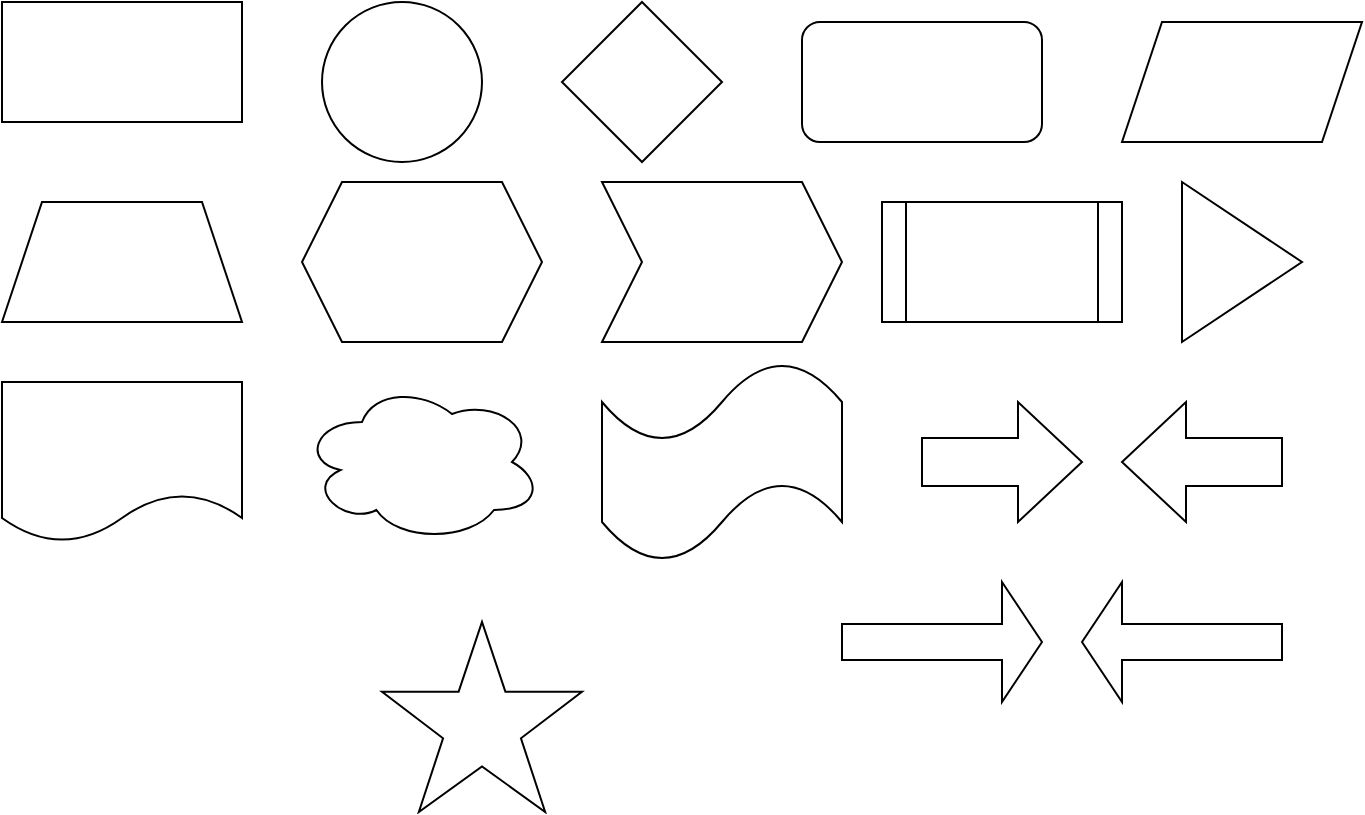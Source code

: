 <mxfile version="24.5.4" type="device">
  <diagram name="Page-1" id="nBQX20TjaKYMh0YCbtW1">
    <mxGraphModel dx="1050" dy="558" grid="1" gridSize="10" guides="1" tooltips="1" connect="1" arrows="1" fold="1" page="1" pageScale="1" pageWidth="850" pageHeight="1100" math="0" shadow="0">
      <root>
        <mxCell id="0" />
        <mxCell id="1" parent="0" />
        <mxCell id="5CTU-9aler_ooxlvJu2N-1" value="" style="whiteSpace=wrap;html=1;" vertex="1" parent="1">
          <mxGeometry x="40" y="40" width="120" height="60" as="geometry" />
        </mxCell>
        <mxCell id="5CTU-9aler_ooxlvJu2N-2" value="" style="ellipse;whiteSpace=wrap;html=1;" vertex="1" parent="1">
          <mxGeometry x="200" y="40" width="80" height="80" as="geometry" />
        </mxCell>
        <mxCell id="5CTU-9aler_ooxlvJu2N-3" value="" style="rhombus;whiteSpace=wrap;html=1;" vertex="1" parent="1">
          <mxGeometry x="320" y="40" width="80" height="80" as="geometry" />
        </mxCell>
        <mxCell id="5CTU-9aler_ooxlvJu2N-4" value="" style="rounded=1;whiteSpace=wrap;html=1;" vertex="1" parent="1">
          <mxGeometry x="440" y="50" width="120" height="60" as="geometry" />
        </mxCell>
        <mxCell id="5CTU-9aler_ooxlvJu2N-5" value="" style="shape=parallelogram;perimeter=parallelogramPerimeter;whiteSpace=wrap;html=1;fixedSize=1;" vertex="1" parent="1">
          <mxGeometry x="600" y="50" width="120" height="60" as="geometry" />
        </mxCell>
        <mxCell id="5CTU-9aler_ooxlvJu2N-6" value="" style="shape=trapezoid;perimeter=trapezoidPerimeter;whiteSpace=wrap;html=1;fixedSize=1;" vertex="1" parent="1">
          <mxGeometry x="40" y="140" width="120" height="60" as="geometry" />
        </mxCell>
        <mxCell id="5CTU-9aler_ooxlvJu2N-7" value="" style="shape=hexagon;perimeter=hexagonPerimeter2;whiteSpace=wrap;html=1;fixedSize=1;" vertex="1" parent="1">
          <mxGeometry x="190" y="130" width="120" height="80" as="geometry" />
        </mxCell>
        <mxCell id="5CTU-9aler_ooxlvJu2N-8" value="" style="shape=step;perimeter=stepPerimeter;whiteSpace=wrap;html=1;fixedSize=1;" vertex="1" parent="1">
          <mxGeometry x="340" y="130" width="120" height="80" as="geometry" />
        </mxCell>
        <mxCell id="5CTU-9aler_ooxlvJu2N-9" value="" style="shape=process;whiteSpace=wrap;html=1;backgroundOutline=1;" vertex="1" parent="1">
          <mxGeometry x="480" y="140" width="120" height="60" as="geometry" />
        </mxCell>
        <mxCell id="5CTU-9aler_ooxlvJu2N-10" value="" style="triangle;whiteSpace=wrap;html=1;" vertex="1" parent="1">
          <mxGeometry x="630" y="130" width="60" height="80" as="geometry" />
        </mxCell>
        <mxCell id="5CTU-9aler_ooxlvJu2N-11" value="" style="shape=document;whiteSpace=wrap;html=1;boundedLbl=1;" vertex="1" parent="1">
          <mxGeometry x="40" y="230" width="120" height="80" as="geometry" />
        </mxCell>
        <mxCell id="5CTU-9aler_ooxlvJu2N-12" value="" style="ellipse;shape=cloud;whiteSpace=wrap;html=1;" vertex="1" parent="1">
          <mxGeometry x="190" y="230" width="120" height="80" as="geometry" />
        </mxCell>
        <mxCell id="5CTU-9aler_ooxlvJu2N-13" value="" style="shape=tape;whiteSpace=wrap;html=1;" vertex="1" parent="1">
          <mxGeometry x="340" y="220" width="120" height="100" as="geometry" />
        </mxCell>
        <mxCell id="5CTU-9aler_ooxlvJu2N-15" value="" style="shape=singleArrow;whiteSpace=wrap;html=1;arrowWidth=0.4;arrowSize=0.4;" vertex="1" parent="1">
          <mxGeometry x="500" y="240" width="80" height="60" as="geometry" />
        </mxCell>
        <mxCell id="5CTU-9aler_ooxlvJu2N-17" value="" style="shape=singleArrow;whiteSpace=wrap;html=1;arrowWidth=0.4;arrowSize=0.4;rotation=-180;" vertex="1" parent="1">
          <mxGeometry x="600" y="240" width="80" height="60" as="geometry" />
        </mxCell>
        <mxCell id="5CTU-9aler_ooxlvJu2N-19" value="" style="verticalLabelPosition=bottom;verticalAlign=top;html=1;shape=mxgraph.basic.star" vertex="1" parent="1">
          <mxGeometry x="230" y="350" width="100" height="95" as="geometry" />
        </mxCell>
        <mxCell id="5CTU-9aler_ooxlvJu2N-20" value="" style="shape=singleArrow;whiteSpace=wrap;html=1;" vertex="1" parent="1">
          <mxGeometry x="460" y="330" width="100" height="60" as="geometry" />
        </mxCell>
        <mxCell id="5CTU-9aler_ooxlvJu2N-21" value="" style="shape=singleArrow;direction=west;whiteSpace=wrap;html=1;" vertex="1" parent="1">
          <mxGeometry x="580" y="330" width="100" height="60" as="geometry" />
        </mxCell>
      </root>
    </mxGraphModel>
  </diagram>
</mxfile>

